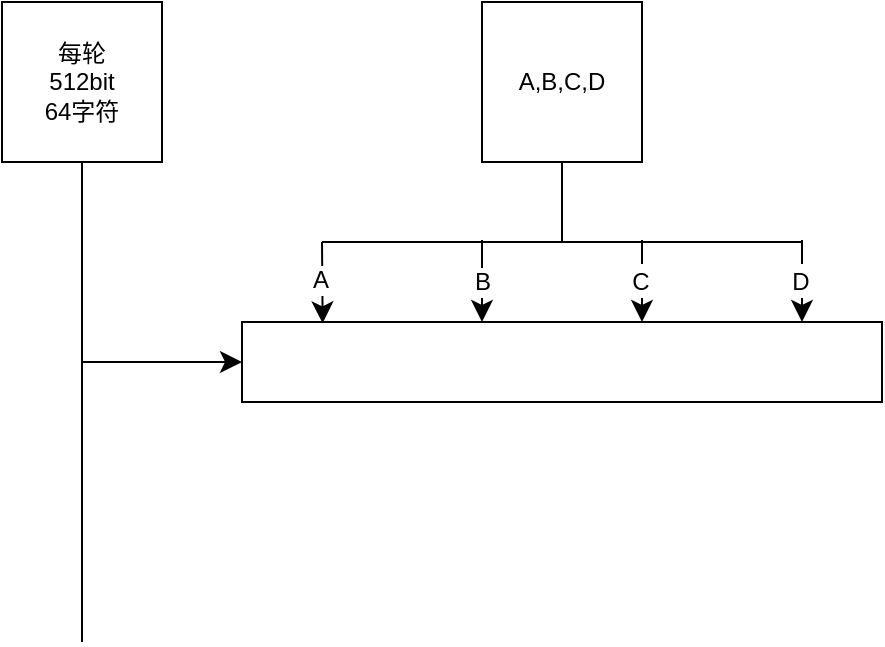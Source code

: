 <mxfile version="24.7.8">
  <diagram id="C5RBs43oDa-KdzZeNtuy" name="Page-1">
    <mxGraphModel dx="699" dy="579" grid="1" gridSize="10" guides="1" tooltips="1" connect="1" arrows="1" fold="1" page="1" pageScale="1" pageWidth="827" pageHeight="1169" math="0" shadow="0">
      <root>
        <mxCell id="WIyWlLk6GJQsqaUBKTNV-0" />
        <mxCell id="WIyWlLk6GJQsqaUBKTNV-1" parent="WIyWlLk6GJQsqaUBKTNV-0" />
        <mxCell id="0oGr88DnvmdWEeuJM8PR-0" value="每轮&lt;div&gt;512bit&lt;div&gt;64字符&lt;/div&gt;&lt;/div&gt;" style="whiteSpace=wrap;html=1;aspect=fixed;" vertex="1" parent="WIyWlLk6GJQsqaUBKTNV-1">
          <mxGeometry x="120" y="80" width="80" height="80" as="geometry" />
        </mxCell>
        <mxCell id="0oGr88DnvmdWEeuJM8PR-2" value="" style="endArrow=none;html=1;rounded=0;fontSize=12;startSize=8;endSize=8;curved=1;entryX=0.5;entryY=1;entryDx=0;entryDy=0;" edge="1" parent="WIyWlLk6GJQsqaUBKTNV-1" target="0oGr88DnvmdWEeuJM8PR-0">
          <mxGeometry width="50" height="50" relative="1" as="geometry">
            <mxPoint x="160" y="400" as="sourcePoint" />
            <mxPoint x="410" y="270" as="targetPoint" />
          </mxGeometry>
        </mxCell>
        <mxCell id="0oGr88DnvmdWEeuJM8PR-3" value="A,B,C,D" style="whiteSpace=wrap;html=1;aspect=fixed;" vertex="1" parent="WIyWlLk6GJQsqaUBKTNV-1">
          <mxGeometry x="360" y="80" width="80" height="80" as="geometry" />
        </mxCell>
        <mxCell id="0oGr88DnvmdWEeuJM8PR-4" value="" style="endArrow=none;html=1;rounded=0;fontSize=12;startSize=8;endSize=8;curved=1;entryX=0.5;entryY=1;entryDx=0;entryDy=0;" edge="1" parent="WIyWlLk6GJQsqaUBKTNV-1" target="0oGr88DnvmdWEeuJM8PR-3">
          <mxGeometry width="50" height="50" relative="1" as="geometry">
            <mxPoint x="400" y="200" as="sourcePoint" />
            <mxPoint x="470" y="310" as="targetPoint" />
          </mxGeometry>
        </mxCell>
        <mxCell id="0oGr88DnvmdWEeuJM8PR-5" value="" style="endArrow=none;html=1;rounded=0;fontSize=12;startSize=8;endSize=8;curved=1;" edge="1" parent="WIyWlLk6GJQsqaUBKTNV-1">
          <mxGeometry width="50" height="50" relative="1" as="geometry">
            <mxPoint x="280" y="200" as="sourcePoint" />
            <mxPoint x="520" y="200" as="targetPoint" />
          </mxGeometry>
        </mxCell>
        <mxCell id="0oGr88DnvmdWEeuJM8PR-7" value="" style="rounded=0;whiteSpace=wrap;html=1;" vertex="1" parent="WIyWlLk6GJQsqaUBKTNV-1">
          <mxGeometry x="240" y="240" width="320" height="40" as="geometry" />
        </mxCell>
        <mxCell id="0oGr88DnvmdWEeuJM8PR-8" value="" style="endArrow=classic;html=1;rounded=0;fontSize=12;startSize=8;endSize=8;curved=1;entryX=0.126;entryY=0.017;entryDx=0;entryDy=0;entryPerimeter=0;" edge="1" parent="WIyWlLk6GJQsqaUBKTNV-1" target="0oGr88DnvmdWEeuJM8PR-7">
          <mxGeometry width="50" height="50" relative="1" as="geometry">
            <mxPoint x="280" y="200" as="sourcePoint" />
            <mxPoint x="430" y="280" as="targetPoint" />
          </mxGeometry>
        </mxCell>
        <mxCell id="0oGr88DnvmdWEeuJM8PR-9" value="A" style="edgeLabel;html=1;align=center;verticalAlign=middle;resizable=0;points=[];fontSize=12;" vertex="1" connectable="0" parent="0oGr88DnvmdWEeuJM8PR-8">
          <mxGeometry x="-0.075" y="-1" relative="1" as="geometry">
            <mxPoint as="offset" />
          </mxGeometry>
        </mxCell>
        <mxCell id="0oGr88DnvmdWEeuJM8PR-10" value="" style="endArrow=classic;html=1;rounded=0;fontSize=12;startSize=8;endSize=8;curved=1;entryX=0.126;entryY=0.017;entryDx=0;entryDy=0;entryPerimeter=0;" edge="1" parent="WIyWlLk6GJQsqaUBKTNV-1">
          <mxGeometry width="50" height="50" relative="1" as="geometry">
            <mxPoint x="360" y="199" as="sourcePoint" />
            <mxPoint x="360" y="240" as="targetPoint" />
          </mxGeometry>
        </mxCell>
        <mxCell id="0oGr88DnvmdWEeuJM8PR-20" value="B" style="edgeLabel;html=1;align=center;verticalAlign=middle;resizable=0;points=[];fontSize=12;" vertex="1" connectable="0" parent="0oGr88DnvmdWEeuJM8PR-10">
          <mxGeometry x="0.027" relative="1" as="geometry">
            <mxPoint as="offset" />
          </mxGeometry>
        </mxCell>
        <mxCell id="0oGr88DnvmdWEeuJM8PR-12" value="" style="endArrow=classic;html=1;rounded=0;fontSize=12;startSize=8;endSize=8;curved=1;entryX=0.126;entryY=0.017;entryDx=0;entryDy=0;entryPerimeter=0;" edge="1" parent="WIyWlLk6GJQsqaUBKTNV-1">
          <mxGeometry width="50" height="50" relative="1" as="geometry">
            <mxPoint x="440" y="199" as="sourcePoint" />
            <mxPoint x="440" y="240" as="targetPoint" />
          </mxGeometry>
        </mxCell>
        <mxCell id="0oGr88DnvmdWEeuJM8PR-13" value="A" style="edgeLabel;html=1;align=center;verticalAlign=middle;resizable=0;points=[];fontSize=12;" vertex="1" connectable="0" parent="0oGr88DnvmdWEeuJM8PR-12">
          <mxGeometry x="-0.075" y="-1" relative="1" as="geometry">
            <mxPoint as="offset" />
          </mxGeometry>
        </mxCell>
        <mxCell id="0oGr88DnvmdWEeuJM8PR-21" value="C" style="edgeLabel;html=1;align=center;verticalAlign=middle;resizable=0;points=[];fontSize=12;" vertex="1" connectable="0" parent="0oGr88DnvmdWEeuJM8PR-12">
          <mxGeometry x="-0.247" y="-1" relative="1" as="geometry">
            <mxPoint y="5" as="offset" />
          </mxGeometry>
        </mxCell>
        <mxCell id="0oGr88DnvmdWEeuJM8PR-14" value="" style="endArrow=classic;html=1;rounded=0;fontSize=12;startSize=8;endSize=8;curved=1;entryX=0.126;entryY=0.017;entryDx=0;entryDy=0;entryPerimeter=0;" edge="1" parent="WIyWlLk6GJQsqaUBKTNV-1">
          <mxGeometry width="50" height="50" relative="1" as="geometry">
            <mxPoint x="520" y="199" as="sourcePoint" />
            <mxPoint x="520" y="240" as="targetPoint" />
          </mxGeometry>
        </mxCell>
        <mxCell id="0oGr88DnvmdWEeuJM8PR-15" value="A" style="edgeLabel;html=1;align=center;verticalAlign=middle;resizable=0;points=[];fontSize=12;" vertex="1" connectable="0" parent="0oGr88DnvmdWEeuJM8PR-14">
          <mxGeometry x="-0.075" y="-1" relative="1" as="geometry">
            <mxPoint as="offset" />
          </mxGeometry>
        </mxCell>
        <mxCell id="0oGr88DnvmdWEeuJM8PR-22" value="D" style="edgeLabel;html=1;align=center;verticalAlign=middle;resizable=0;points=[];fontSize=12;" vertex="1" connectable="0" parent="0oGr88DnvmdWEeuJM8PR-14">
          <mxGeometry x="-0.003" y="-1" relative="1" as="geometry">
            <mxPoint as="offset" />
          </mxGeometry>
        </mxCell>
        <mxCell id="0oGr88DnvmdWEeuJM8PR-25" value="" style="endArrow=classic;html=1;rounded=0;fontSize=12;startSize=8;endSize=8;curved=1;" edge="1" parent="WIyWlLk6GJQsqaUBKTNV-1">
          <mxGeometry width="50" height="50" relative="1" as="geometry">
            <mxPoint x="160" y="260" as="sourcePoint" />
            <mxPoint x="240" y="260" as="targetPoint" />
          </mxGeometry>
        </mxCell>
      </root>
    </mxGraphModel>
  </diagram>
</mxfile>
